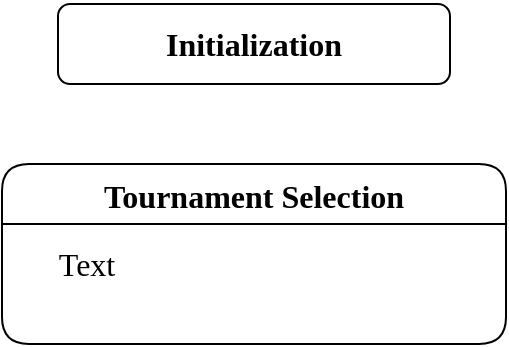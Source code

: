 <mxfile>
    <diagram id="tkoOS6KmP1HTnMY-O1T_" name="Page-1">
        <mxGraphModel dx="1052" dy="782" grid="1" gridSize="10" guides="1" tooltips="1" connect="1" arrows="1" fold="1" page="1" pageScale="1" pageWidth="827" pageHeight="1169" math="0" shadow="0">
            <root>
                <mxCell id="0"/>
                <mxCell id="1" parent="0"/>
                <mxCell id="3" value="&lt;p&gt;&lt;b&gt;&lt;font style=&quot;font-size: 16px&quot;&gt;Initialization&lt;/font&gt;&lt;/b&gt;&lt;/p&gt;" style="rounded=1;whiteSpace=wrap;html=1;fontFamily=Microsoft Yahei;" vertex="1" parent="1">
                    <mxGeometry x="316" y="110" width="196" height="40" as="geometry"/>
                </mxCell>
                <mxCell id="5" value="Tournament Selection" style="swimlane;rounded=1;startSize=30;fontSize=16;fontFamily=Microsoft Yahei;" vertex="1" parent="1">
                    <mxGeometry x="288" y="190" width="252" height="90" as="geometry"/>
                </mxCell>
                <mxCell id="7" value="Text" style="text;html=1;align=center;verticalAlign=middle;resizable=0;points=[];autosize=1;strokeColor=none;fontSize=16;fontFamily=Microsoft Yahei;" vertex="1" parent="1">
                    <mxGeometry x="310" y="230" width="40" height="20" as="geometry"/>
                </mxCell>
            </root>
        </mxGraphModel>
    </diagram>
</mxfile>